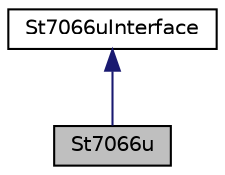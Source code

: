 digraph "St7066u"
{
  edge [fontname="Helvetica",fontsize="10",labelfontname="Helvetica",labelfontsize="10"];
  node [fontname="Helvetica",fontsize="10",shape=record];
  Node1 [label="St7066u",height=0.2,width=0.4,color="black", fillcolor="grey75", style="filled" fontcolor="black"];
  Node2 -> Node1 [dir="back",color="midnightblue",fontsize="10",style="solid",fontname="Helvetica"];
  Node2 [label="St7066uInterface",height=0.2,width=0.4,color="black", fillcolor="white", style="filled",URL="$d9/d2b/classSt7066uInterface.html"];
}
